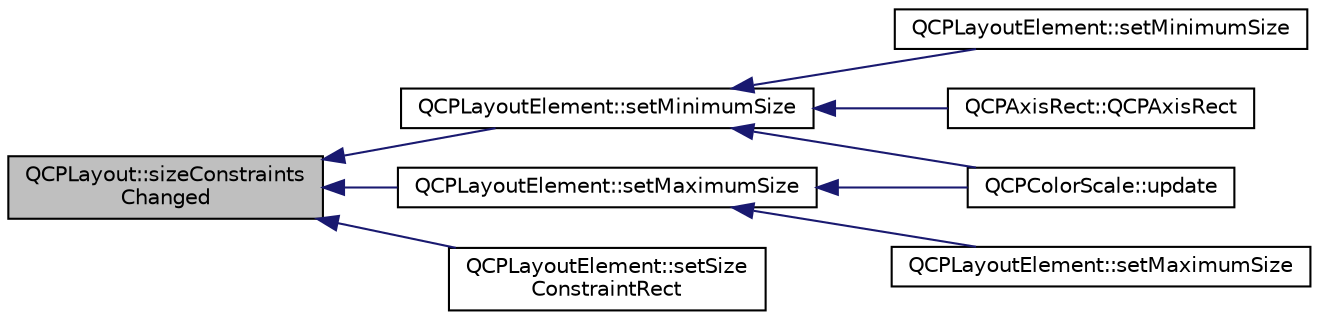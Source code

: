 digraph "QCPLayout::sizeConstraintsChanged"
{
  edge [fontname="Helvetica",fontsize="10",labelfontname="Helvetica",labelfontsize="10"];
  node [fontname="Helvetica",fontsize="10",shape=record];
  rankdir="LR";
  Node70 [label="QCPLayout::sizeConstraints\lChanged",height=0.2,width=0.4,color="black", fillcolor="grey75", style="filled", fontcolor="black"];
  Node70 -> Node71 [dir="back",color="midnightblue",fontsize="10",style="solid",fontname="Helvetica"];
  Node71 [label="QCPLayoutElement::setMinimumSize",height=0.2,width=0.4,color="black", fillcolor="white", style="filled",URL="$class_q_c_p_layout_element.html#a5dd29a3c8bc88440c97c06b67be7886b"];
  Node71 -> Node72 [dir="back",color="midnightblue",fontsize="10",style="solid",fontname="Helvetica"];
  Node72 [label="QCPLayoutElement::setMinimumSize",height=0.2,width=0.4,color="black", fillcolor="white", style="filled",URL="$class_q_c_p_layout_element.html#a8e0447614a0bf92de9a7304588c6b96e"];
  Node71 -> Node73 [dir="back",color="midnightblue",fontsize="10",style="solid",fontname="Helvetica"];
  Node73 [label="QCPAxisRect::QCPAxisRect",height=0.2,width=0.4,color="black", fillcolor="white", style="filled",URL="$class_q_c_p_axis_rect.html#a60b31dece805462c1b82eea2e69ba042"];
  Node71 -> Node74 [dir="back",color="midnightblue",fontsize="10",style="solid",fontname="Helvetica"];
  Node74 [label="QCPColorScale::update",height=0.2,width=0.4,color="black", fillcolor="white", style="filled",URL="$class_q_c_p_color_scale.html#a259dcb6d3053a2cc3c197e9b1191ddbe"];
  Node70 -> Node75 [dir="back",color="midnightblue",fontsize="10",style="solid",fontname="Helvetica"];
  Node75 [label="QCPLayoutElement::setMaximumSize",height=0.2,width=0.4,color="black", fillcolor="white", style="filled",URL="$class_q_c_p_layout_element.html#a74eb5280a737ab44833d506db65efd95"];
  Node75 -> Node76 [dir="back",color="midnightblue",fontsize="10",style="solid",fontname="Helvetica"];
  Node76 [label="QCPLayoutElement::setMaximumSize",height=0.2,width=0.4,color="black", fillcolor="white", style="filled",URL="$class_q_c_p_layout_element.html#a03e0e9c48f230217c529b0819f832d84"];
  Node75 -> Node74 [dir="back",color="midnightblue",fontsize="10",style="solid",fontname="Helvetica"];
  Node70 -> Node77 [dir="back",color="midnightblue",fontsize="10",style="solid",fontname="Helvetica"];
  Node77 [label="QCPLayoutElement::setSize\lConstraintRect",height=0.2,width=0.4,color="black", fillcolor="white", style="filled",URL="$class_q_c_p_layout_element.html#a361666cdcc6fbfd37344cc44be746b0f"];
}
